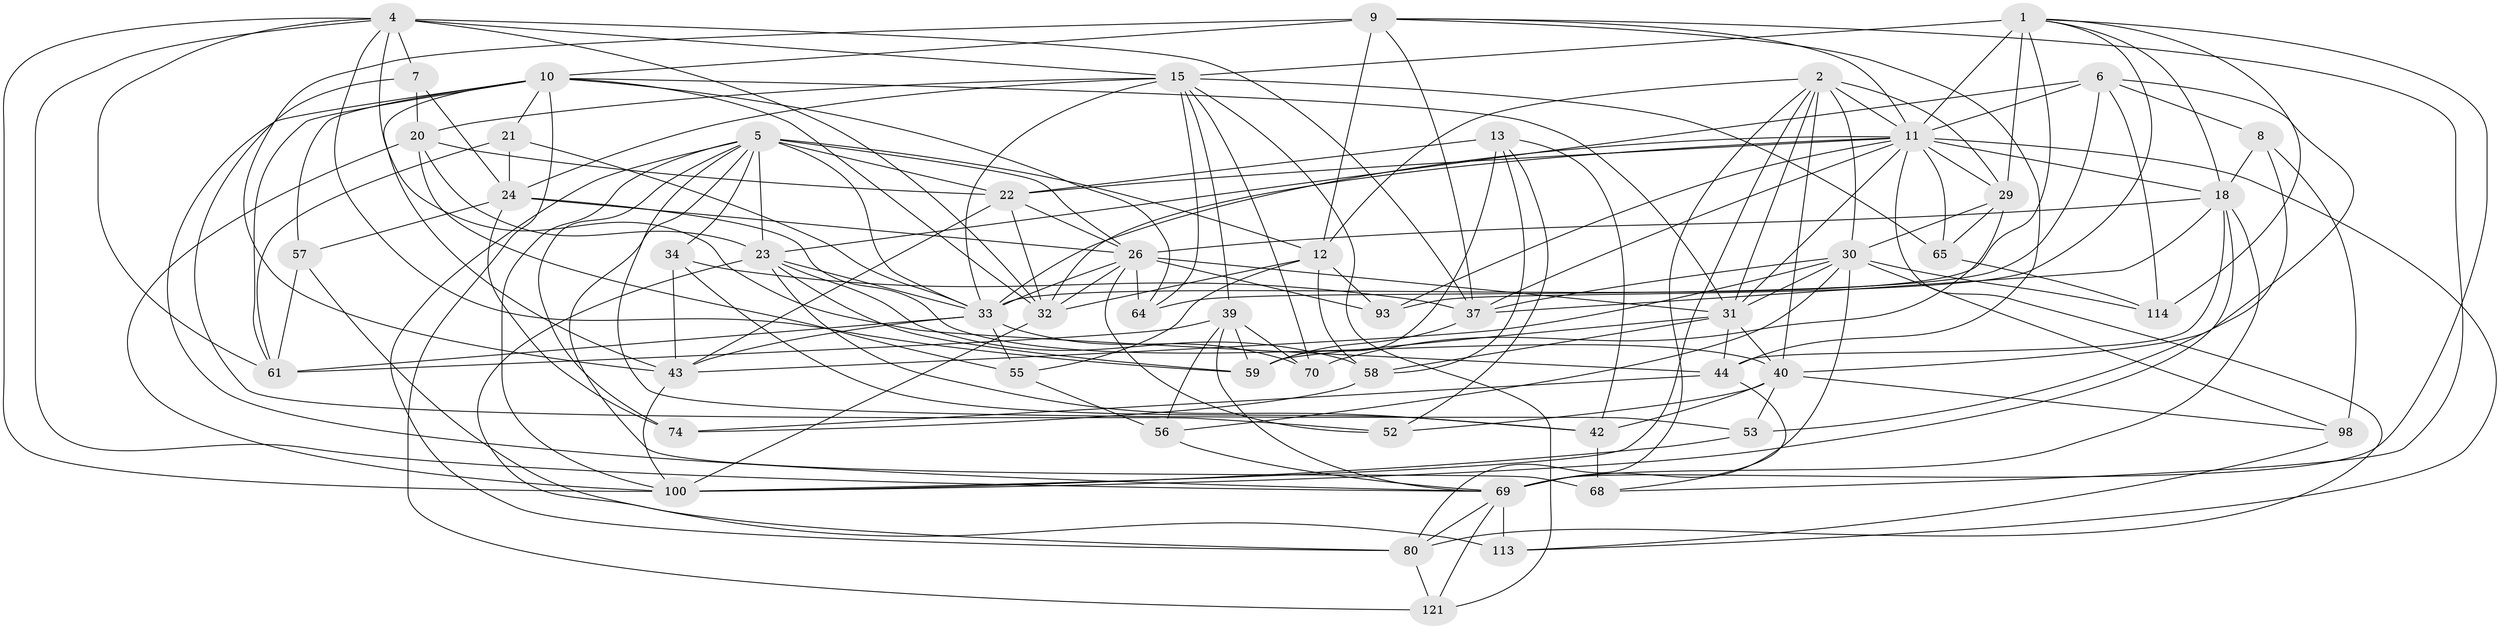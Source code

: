 // original degree distribution, {4: 1.0}
// Generated by graph-tools (version 1.1) at 2025/20/03/04/25 18:20:43]
// undirected, 53 vertices, 170 edges
graph export_dot {
graph [start="1"]
  node [color=gray90,style=filled];
  1 [super="+3+67"];
  2 [super="+96"];
  4 [super="+115+28+14"];
  5 [super="+62+49+38"];
  6 [super="+16"];
  7;
  8;
  9 [super="+19"];
  10 [super="+82+48"];
  11 [super="+79+117+17"];
  12 [super="+71+125"];
  13 [super="+88"];
  15 [super="+76+120"];
  18 [super="+36"];
  20 [super="+73"];
  21;
  22 [super="+60+86"];
  23 [super="+25+46"];
  24 [super="+130+41"];
  26 [super="+27+35+91"];
  29 [super="+94+66"];
  30 [super="+85+132"];
  31 [super="+54"];
  32 [super="+103"];
  33 [super="+50+75+51"];
  34;
  37 [super="+45"];
  39 [super="+78"];
  40 [super="+83+118"];
  42 [super="+72"];
  43 [super="+102+107"];
  44 [super="+127"];
  52;
  53;
  55;
  56;
  57;
  58 [super="+81"];
  59 [super="+111"];
  61 [super="+87"];
  64;
  65;
  68 [super="+84+92"];
  69 [super="+106+77"];
  70;
  74;
  80 [super="+133"];
  93;
  98;
  100 [super="+108+116"];
  113;
  114;
  121;
  1 -- 69;
  1 -- 114;
  1 -- 93;
  1 -- 15;
  1 -- 29 [weight=3];
  1 -- 33;
  1 -- 18;
  1 -- 11;
  2 -- 12;
  2 -- 80;
  2 -- 40;
  2 -- 30;
  2 -- 29;
  2 -- 31;
  2 -- 11;
  2 -- 100;
  4 -- 32;
  4 -- 69;
  4 -- 7;
  4 -- 15;
  4 -- 61;
  4 -- 44;
  4 -- 100;
  4 -- 37 [weight=2];
  4 -- 59;
  5 -- 12;
  5 -- 34;
  5 -- 68 [weight=2];
  5 -- 33 [weight=2];
  5 -- 53;
  5 -- 74;
  5 -- 100;
  5 -- 80;
  5 -- 22;
  5 -- 26 [weight=2];
  5 -- 23;
  6 -- 114;
  6 -- 8;
  6 -- 64;
  6 -- 40;
  6 -- 11;
  6 -- 23;
  7 -- 52;
  7 -- 20;
  7 -- 24;
  8 -- 98;
  8 -- 53;
  8 -- 18;
  9 -- 37;
  9 -- 68;
  9 -- 43 [weight=2];
  9 -- 12;
  9 -- 44;
  9 -- 10;
  9 -- 11;
  10 -- 43;
  10 -- 69;
  10 -- 57;
  10 -- 21;
  10 -- 64;
  10 -- 121;
  10 -- 61;
  10 -- 31;
  10 -- 32;
  11 -- 80;
  11 -- 65;
  11 -- 18;
  11 -- 113;
  11 -- 29;
  11 -- 93;
  11 -- 22 [weight=2];
  11 -- 32;
  11 -- 33;
  11 -- 37;
  11 -- 31;
  12 -- 55;
  12 -- 58 [weight=2];
  12 -- 93;
  12 -- 32;
  13 -- 58;
  13 -- 59;
  13 -- 42;
  13 -- 52;
  13 -- 22 [weight=2];
  15 -- 64;
  15 -- 70;
  15 -- 65;
  15 -- 20;
  15 -- 39;
  15 -- 24;
  15 -- 121;
  15 -- 33;
  18 -- 37;
  18 -- 69;
  18 -- 26;
  18 -- 44;
  18 -- 100;
  20 -- 100;
  20 -- 23;
  20 -- 55;
  20 -- 22;
  21 -- 24;
  21 -- 61;
  21 -- 33;
  22 -- 32 [weight=2];
  22 -- 26;
  22 -- 43;
  23 -- 42;
  23 -- 80;
  23 -- 33;
  23 -- 59;
  23 -- 58;
  24 -- 74;
  24 -- 57;
  24 -- 40;
  24 -- 26 [weight=2];
  26 -- 32;
  26 -- 33;
  26 -- 52;
  26 -- 31;
  26 -- 64;
  26 -- 93;
  29 -- 70;
  29 -- 65;
  29 -- 30;
  30 -- 37;
  30 -- 98;
  30 -- 114;
  30 -- 43;
  30 -- 56;
  30 -- 69;
  30 -- 31 [weight=2];
  31 -- 58;
  31 -- 40;
  31 -- 44;
  31 -- 59;
  32 -- 100;
  33 -- 55;
  33 -- 70;
  33 -- 61;
  33 -- 43;
  34 -- 43;
  34 -- 42;
  34 -- 37;
  37 -- 59;
  39 -- 61;
  39 -- 56;
  39 -- 59;
  39 -- 69;
  39 -- 70;
  40 -- 52;
  40 -- 53;
  40 -- 98;
  40 -- 42;
  42 -- 68 [weight=2];
  43 -- 100;
  44 -- 74;
  44 -- 68;
  53 -- 100;
  55 -- 56;
  56 -- 69;
  57 -- 113;
  57 -- 61;
  58 -- 74;
  65 -- 114;
  69 -- 113;
  69 -- 121;
  69 -- 80;
  80 -- 121;
  98 -- 113;
}
